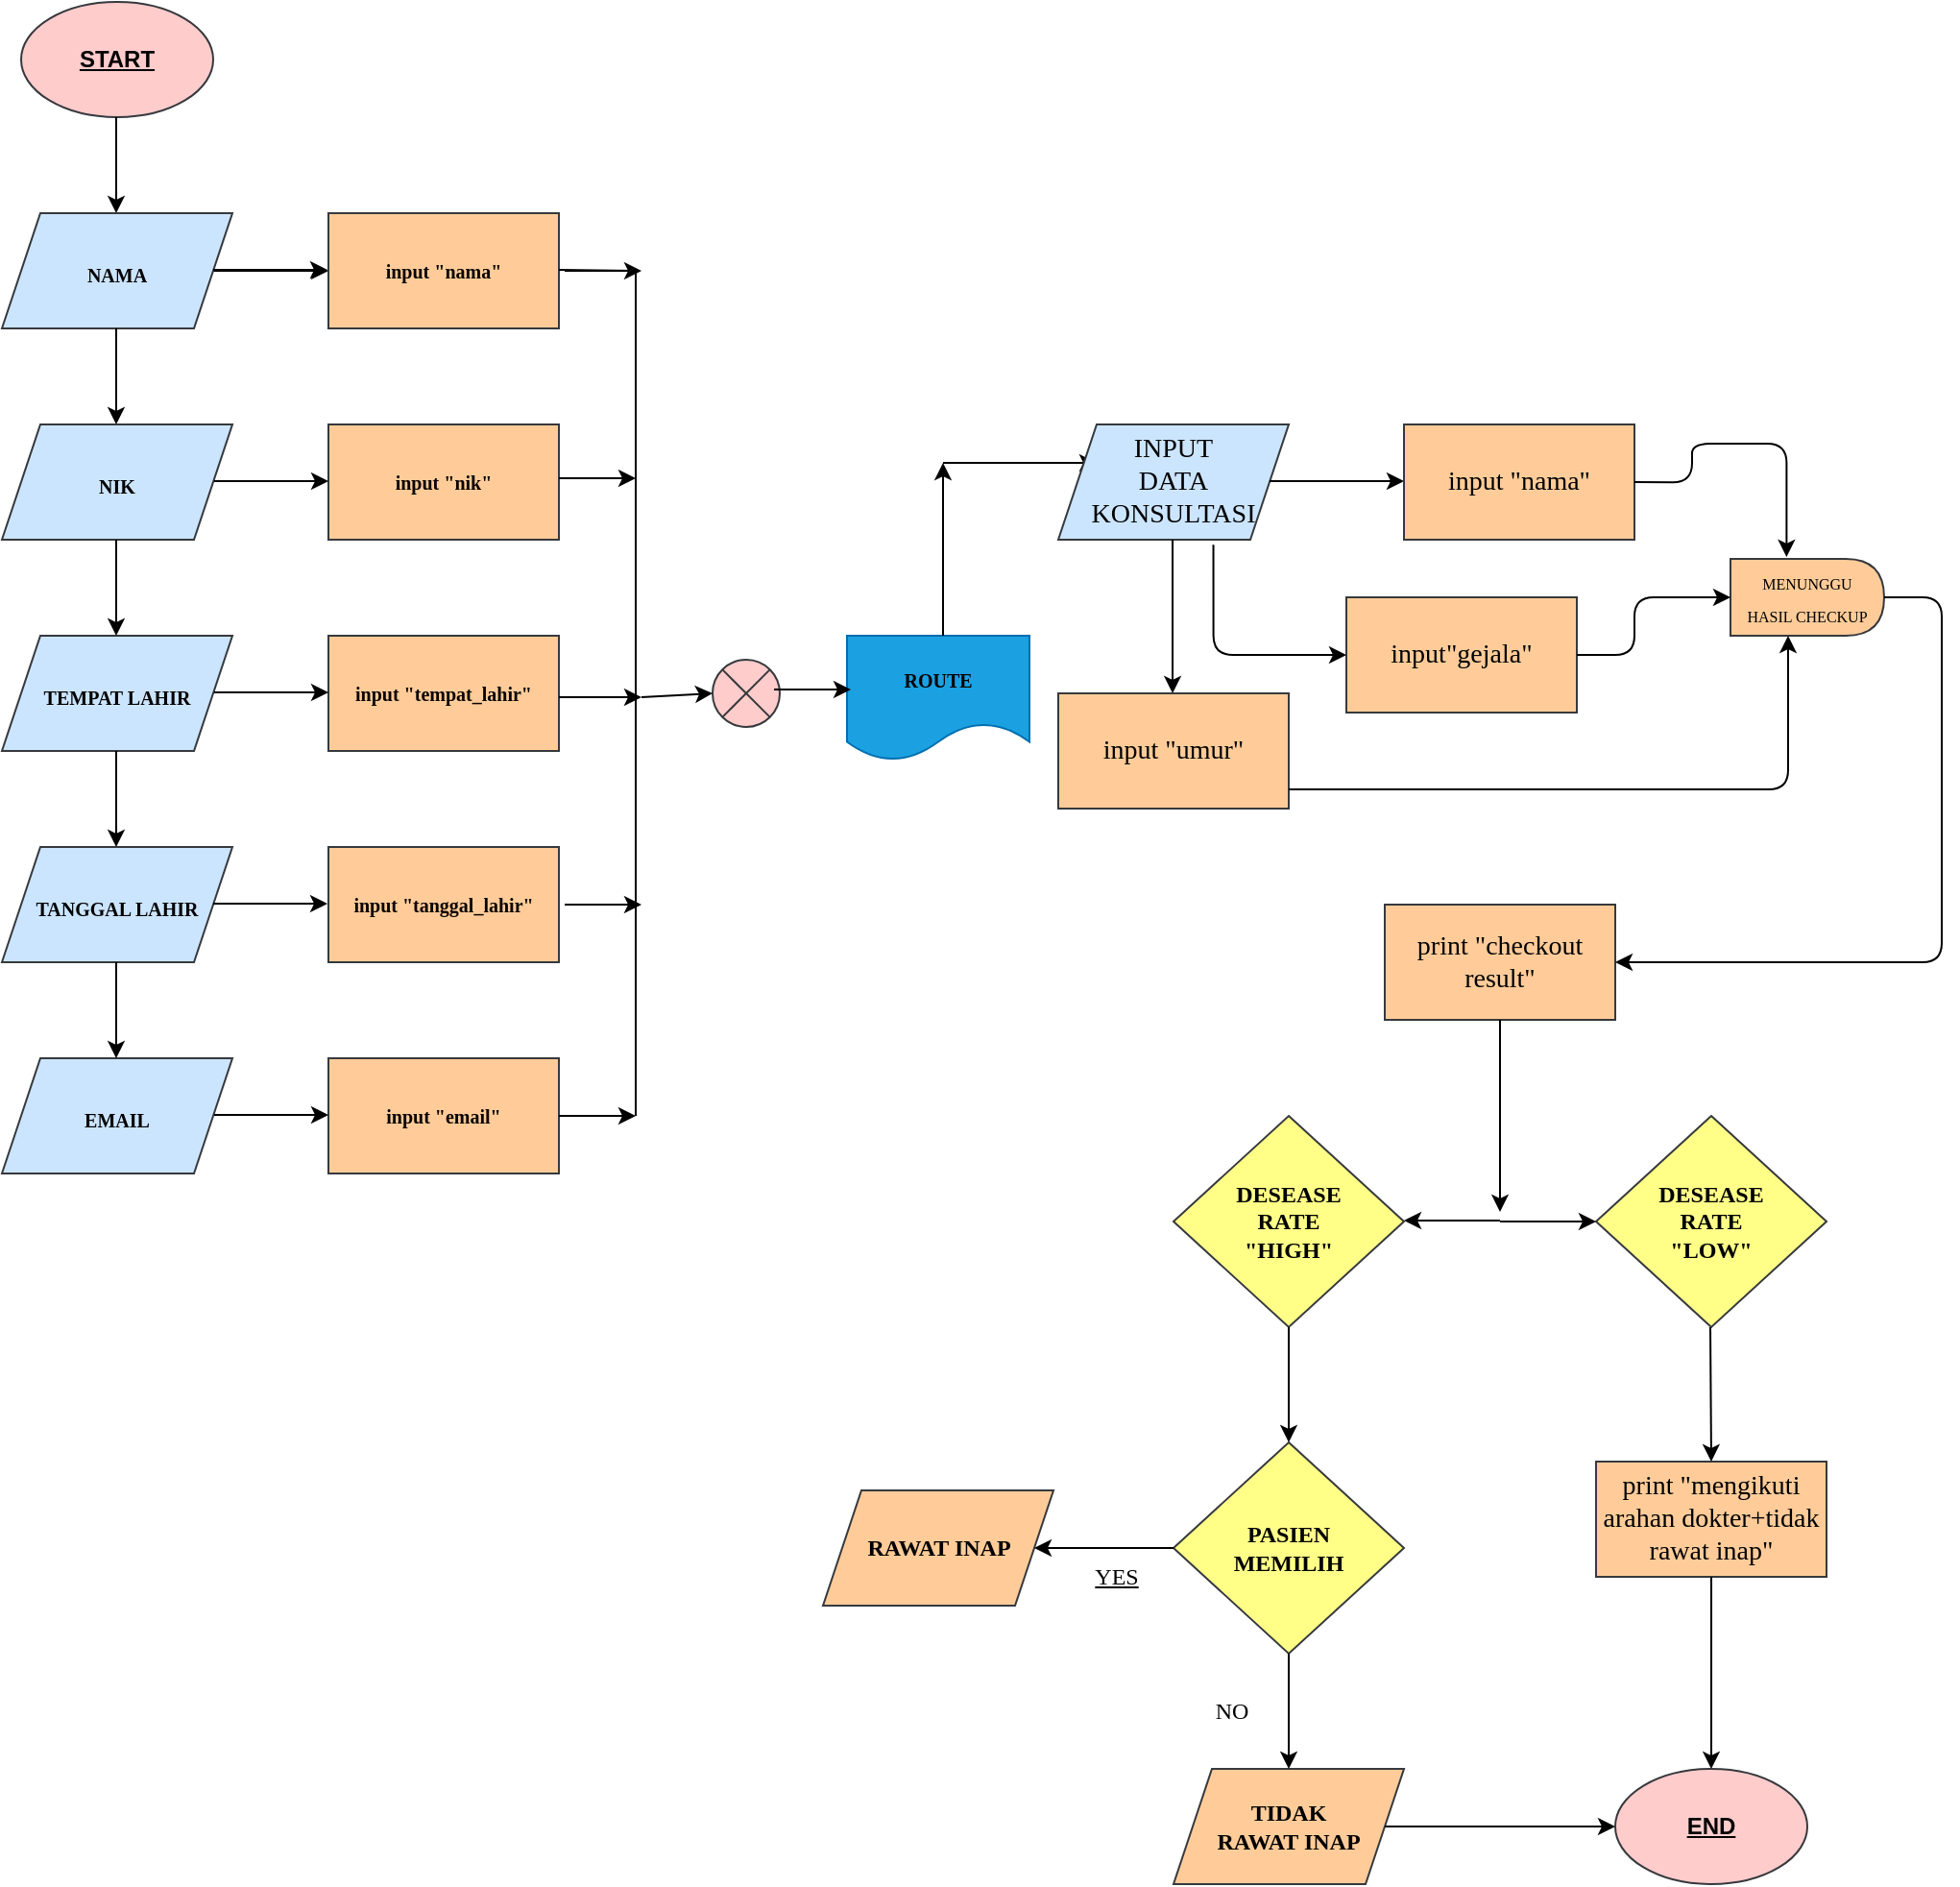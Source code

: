 <mxfile>
    <diagram id="Xf5GsuMawc0rOy-uEA9q" name="Page-1">
        <mxGraphModel dx="458" dy="490" grid="1" gridSize="10" guides="1" tooltips="1" connect="1" arrows="1" fold="1" page="1" pageScale="1" pageWidth="850" pageHeight="1100" background="#ffffff" math="0" shadow="0">
            <root>
                <mxCell id="0"/>
                <mxCell id="1" parent="0"/>
                <mxCell id="11" value="&lt;b&gt;&lt;u&gt;&lt;font color=&quot;#000000&quot;&gt;START&lt;/font&gt;&lt;/u&gt;&lt;/b&gt;" style="ellipse;whiteSpace=wrap;html=1;fillColor=#ffcccc;strokeColor=#36393d;shadow=0;sketch=0;" vertex="1" parent="1">
                    <mxGeometry x="40" y="90" width="100" height="60" as="geometry"/>
                </mxCell>
                <mxCell id="14" value="" style="endArrow=classic;html=1;labelBackgroundColor=default;fontFamily=Times New Roman;fontSize=18;fontColor=#FDFCFF;strokeColor=#000000;" edge="1" parent="1">
                    <mxGeometry width="50" height="50" relative="1" as="geometry">
                        <mxPoint x="89.5" y="150" as="sourcePoint"/>
                        <mxPoint x="89.5" y="200" as="targetPoint"/>
                    </mxGeometry>
                </mxCell>
                <mxCell id="32" value="" style="edgeStyle=none;html=1;labelBackgroundColor=default;fontFamily=Times New Roman;fontSize=10;fontColor=#0A0300;strokeColor=#000000;" edge="1" parent="1" source="15" target="26">
                    <mxGeometry relative="1" as="geometry"/>
                </mxCell>
                <mxCell id="15" value="&lt;font style=&quot;font-size: 10px&quot;&gt;&lt;font color=&quot;#000000&quot;&gt;&lt;b&gt;NAMA&lt;/b&gt;&lt;/font&gt;&lt;br&gt;&lt;/font&gt;" style="shape=parallelogram;perimeter=parallelogramPerimeter;whiteSpace=wrap;html=1;fixedSize=1;shadow=0;sketch=0;fontFamily=Times New Roman;fontSize=18;strokeColor=#36393d;fillColor=#cce5ff;" vertex="1" parent="1">
                    <mxGeometry x="30" y="200" width="120" height="60" as="geometry"/>
                </mxCell>
                <mxCell id="17" value="" style="endArrow=classic;html=1;labelBackgroundColor=default;fontFamily=Times New Roman;fontSize=18;fontColor=#FDFCFF;strokeColor=#000000;" edge="1" parent="1">
                    <mxGeometry width="50" height="50" relative="1" as="geometry">
                        <mxPoint x="89.5" y="260" as="sourcePoint"/>
                        <mxPoint x="89.5" y="310" as="targetPoint"/>
                    </mxGeometry>
                </mxCell>
                <mxCell id="18" value="&lt;font style=&quot;font-size: 10px&quot;&gt;&lt;font color=&quot;#000000&quot;&gt;&lt;b&gt;NIK&lt;/b&gt;&lt;/font&gt;&lt;br&gt;&lt;/font&gt;" style="shape=parallelogram;perimeter=parallelogramPerimeter;whiteSpace=wrap;html=1;fixedSize=1;shadow=0;sketch=0;fontFamily=Times New Roman;fontSize=18;strokeColor=#36393d;fillColor=#cce5ff;" vertex="1" parent="1">
                    <mxGeometry x="30" y="310" width="120" height="60" as="geometry"/>
                </mxCell>
                <mxCell id="19" value="&lt;font style=&quot;font-size: 10px&quot;&gt;&lt;font color=&quot;#000000&quot;&gt;&lt;b&gt;TEMPAT LAHIR&lt;/b&gt;&lt;/font&gt;&lt;br&gt;&lt;/font&gt;" style="shape=parallelogram;perimeter=parallelogramPerimeter;whiteSpace=wrap;html=1;fixedSize=1;shadow=0;sketch=0;fontFamily=Times New Roman;fontSize=18;strokeColor=#36393d;fillColor=#cce5ff;" vertex="1" parent="1">
                    <mxGeometry x="30" y="420" width="120" height="60" as="geometry"/>
                </mxCell>
                <mxCell id="20" value="&lt;font style=&quot;font-size: 10px&quot;&gt;&lt;font color=&quot;#000000&quot;&gt;&lt;b&gt;TANGGAL LAHIR&lt;/b&gt;&lt;/font&gt;&lt;br&gt;&lt;/font&gt;" style="shape=parallelogram;perimeter=parallelogramPerimeter;whiteSpace=wrap;html=1;fixedSize=1;shadow=0;sketch=0;fontFamily=Times New Roman;fontSize=18;strokeColor=#36393d;fillColor=#cce5ff;" vertex="1" parent="1">
                    <mxGeometry x="30" y="530" width="120" height="60" as="geometry"/>
                </mxCell>
                <mxCell id="21" value="&lt;font style=&quot;font-size: 10px&quot;&gt;&lt;font color=&quot;#000000&quot;&gt;&lt;b&gt;EMAIL&lt;/b&gt;&lt;/font&gt;&lt;br&gt;&lt;/font&gt;" style="shape=parallelogram;perimeter=parallelogramPerimeter;whiteSpace=wrap;html=1;fixedSize=1;shadow=0;sketch=0;fontFamily=Times New Roman;fontSize=18;strokeColor=#36393d;fillColor=#cce5ff;" vertex="1" parent="1">
                    <mxGeometry x="30" y="640" width="120" height="60" as="geometry"/>
                </mxCell>
                <mxCell id="22" value="" style="endArrow=classic;html=1;labelBackgroundColor=default;fontFamily=Times New Roman;fontSize=18;fontColor=#FDFCFF;strokeColor=#000000;" edge="1" parent="1">
                    <mxGeometry width="50" height="50" relative="1" as="geometry">
                        <mxPoint x="89.5" y="370" as="sourcePoint"/>
                        <mxPoint x="89.5" y="420" as="targetPoint"/>
                    </mxGeometry>
                </mxCell>
                <mxCell id="23" value="" style="endArrow=classic;html=1;labelBackgroundColor=default;fontFamily=Times New Roman;fontSize=18;fontColor=#FDFCFF;strokeColor=#000000;" edge="1" parent="1">
                    <mxGeometry width="50" height="50" relative="1" as="geometry">
                        <mxPoint x="89.5" y="480" as="sourcePoint"/>
                        <mxPoint x="89.5" y="530" as="targetPoint"/>
                    </mxGeometry>
                </mxCell>
                <mxCell id="24" value="" style="endArrow=classic;html=1;labelBackgroundColor=default;fontFamily=Times New Roman;fontSize=18;fontColor=#FDFCFF;strokeColor=#000000;" edge="1" parent="1">
                    <mxGeometry width="50" height="50" relative="1" as="geometry">
                        <mxPoint x="89.5" y="590" as="sourcePoint"/>
                        <mxPoint x="89.5" y="640" as="targetPoint"/>
                    </mxGeometry>
                </mxCell>
                <mxCell id="26" value="&lt;font color=&quot;#0a0300&quot;&gt;&lt;b&gt;input &quot;nama&quot;&lt;/b&gt;&lt;/font&gt;" style="rounded=0;whiteSpace=wrap;html=1;shadow=0;sketch=0;fontFamily=Times New Roman;fontSize=10;strokeColor=#36393d;fillColor=#ffcc99;" vertex="1" parent="1">
                    <mxGeometry x="200" y="200" width="120" height="60" as="geometry"/>
                </mxCell>
                <mxCell id="27" value="" style="endArrow=classic;html=1;labelBackgroundColor=default;fontFamily=Times New Roman;fontSize=18;fontColor=#FDFCFF;strokeColor=#000000;" edge="1" parent="1">
                    <mxGeometry width="50" height="50" relative="1" as="geometry">
                        <mxPoint x="140" y="229.5" as="sourcePoint"/>
                        <mxPoint x="199.5" y="229.5" as="targetPoint"/>
                    </mxGeometry>
                </mxCell>
                <mxCell id="28" value="&lt;font color=&quot;#0a0300&quot;&gt;&lt;b&gt;input &quot;nik&quot;&lt;/b&gt;&lt;/font&gt;" style="rounded=0;whiteSpace=wrap;html=1;shadow=0;sketch=0;fontFamily=Times New Roman;fontSize=10;strokeColor=#36393d;fillColor=#ffcc99;" vertex="1" parent="1">
                    <mxGeometry x="200" y="310" width="120" height="60" as="geometry"/>
                </mxCell>
                <mxCell id="29" value="&lt;font color=&quot;#0a0300&quot;&gt;&lt;b&gt;input &quot;tempat_lahir&quot;&lt;/b&gt;&lt;/font&gt;" style="rounded=0;whiteSpace=wrap;html=1;shadow=0;sketch=0;fontFamily=Times New Roman;fontSize=10;strokeColor=#36393d;fillColor=#ffcc99;" vertex="1" parent="1">
                    <mxGeometry x="200" y="420" width="120" height="60" as="geometry"/>
                </mxCell>
                <mxCell id="30" value="&lt;font color=&quot;#0a0300&quot;&gt;&lt;b&gt;input &quot;tanggal_lahir&quot;&lt;/b&gt;&lt;/font&gt;" style="rounded=0;whiteSpace=wrap;html=1;shadow=0;sketch=0;fontFamily=Times New Roman;fontSize=10;strokeColor=#36393d;fillColor=#ffcc99;" vertex="1" parent="1">
                    <mxGeometry x="200" y="530" width="120" height="60" as="geometry"/>
                </mxCell>
                <mxCell id="31" value="&lt;font color=&quot;#0a0300&quot;&gt;&lt;b&gt;input &quot;email&quot;&lt;/b&gt;&lt;/font&gt;" style="rounded=0;whiteSpace=wrap;html=1;shadow=0;sketch=0;fontFamily=Times New Roman;fontSize=10;strokeColor=#36393d;fillColor=#ffcc99;" vertex="1" parent="1">
                    <mxGeometry x="200" y="640" width="120" height="60" as="geometry"/>
                </mxCell>
                <mxCell id="33" value="" style="endArrow=classic;html=1;labelBackgroundColor=default;fontFamily=Times New Roman;fontSize=18;fontColor=#FDFCFF;strokeColor=#000000;" edge="1" parent="1">
                    <mxGeometry width="50" height="50" relative="1" as="geometry">
                        <mxPoint x="140.5" y="339.5" as="sourcePoint"/>
                        <mxPoint x="200" y="339.5" as="targetPoint"/>
                    </mxGeometry>
                </mxCell>
                <mxCell id="34" value="" style="endArrow=classic;html=1;labelBackgroundColor=default;fontFamily=Times New Roman;fontSize=18;fontColor=#FDFCFF;strokeColor=#000000;" edge="1" parent="1">
                    <mxGeometry width="50" height="50" relative="1" as="geometry">
                        <mxPoint x="140.5" y="449.5" as="sourcePoint"/>
                        <mxPoint x="200" y="449.5" as="targetPoint"/>
                    </mxGeometry>
                </mxCell>
                <mxCell id="35" value="" style="endArrow=classic;html=1;labelBackgroundColor=default;fontFamily=Times New Roman;fontSize=18;fontColor=#FDFCFF;strokeColor=#000000;" edge="1" parent="1">
                    <mxGeometry width="50" height="50" relative="1" as="geometry">
                        <mxPoint x="140" y="559.5" as="sourcePoint"/>
                        <mxPoint x="199.5" y="559.5" as="targetPoint"/>
                    </mxGeometry>
                </mxCell>
                <mxCell id="36" value="" style="endArrow=classic;html=1;labelBackgroundColor=default;fontFamily=Times New Roman;fontSize=18;fontColor=#FDFCFF;strokeColor=#000000;" edge="1" parent="1">
                    <mxGeometry width="50" height="50" relative="1" as="geometry">
                        <mxPoint x="140.5" y="669.5" as="sourcePoint"/>
                        <mxPoint x="200" y="669.5" as="targetPoint"/>
                    </mxGeometry>
                </mxCell>
                <mxCell id="38" value="" style="shape=sumEllipse;perimeter=ellipsePerimeter;whiteSpace=wrap;html=1;backgroundOutline=1;shadow=0;sketch=0;fontFamily=Times New Roman;fontSize=10;strokeColor=#36393d;fillColor=#ffcccc;" vertex="1" parent="1">
                    <mxGeometry x="400" y="432.5" width="35" height="35" as="geometry"/>
                </mxCell>
                <mxCell id="39" value="&lt;font color=&quot;#030303&quot;&gt;&lt;b&gt;ROUTE&lt;/b&gt;&lt;/font&gt;" style="shape=document;whiteSpace=wrap;html=1;boundedLbl=1;shadow=0;sketch=0;fontFamily=Times New Roman;fontSize=10;strokeColor=#006EAF;fillColor=#1ba1e2;fontColor=#ffffff;" vertex="1" parent="1">
                    <mxGeometry x="470" y="420" width="95" height="65" as="geometry"/>
                </mxCell>
                <mxCell id="41" value="" style="endArrow=none;html=1;labelBackgroundColor=default;fontFamily=Times New Roman;fontSize=10;fontColor=#0A0300;strokeColor=#000000;" edge="1" parent="1">
                    <mxGeometry width="50" height="50" relative="1" as="geometry">
                        <mxPoint x="320" y="229.5" as="sourcePoint"/>
                        <mxPoint x="360" y="230" as="targetPoint"/>
                    </mxGeometry>
                </mxCell>
                <mxCell id="42" value="" style="endArrow=none;html=1;labelBackgroundColor=default;fontFamily=Times New Roman;fontSize=10;fontColor=#0A0300;strokeColor=#000000;" edge="1" parent="1">
                    <mxGeometry width="50" height="50" relative="1" as="geometry">
                        <mxPoint x="360" y="670" as="sourcePoint"/>
                        <mxPoint x="360" y="230" as="targetPoint"/>
                    </mxGeometry>
                </mxCell>
                <mxCell id="43" value="" style="endArrow=none;html=1;labelBackgroundColor=default;fontFamily=Times New Roman;fontSize=10;fontColor=#0A0300;strokeColor=#000000;" edge="1" parent="1">
                    <mxGeometry width="50" height="50" relative="1" as="geometry">
                        <mxPoint x="325" y="670" as="sourcePoint"/>
                        <mxPoint x="350" y="670" as="targetPoint"/>
                    </mxGeometry>
                </mxCell>
                <mxCell id="44" value="" style="endArrow=classic;html=1;labelBackgroundColor=default;fontFamily=Times New Roman;fontSize=10;fontColor=#0A0300;strokeColor=#000000;" edge="1" parent="1">
                    <mxGeometry width="50" height="50" relative="1" as="geometry">
                        <mxPoint x="320" y="670" as="sourcePoint"/>
                        <mxPoint x="360" y="670" as="targetPoint"/>
                    </mxGeometry>
                </mxCell>
                <mxCell id="45" value="" style="endArrow=classic;html=1;labelBackgroundColor=default;fontFamily=Times New Roman;fontSize=10;fontColor=#0A0300;strokeColor=#000000;" edge="1" parent="1">
                    <mxGeometry width="50" height="50" relative="1" as="geometry">
                        <mxPoint x="323" y="560" as="sourcePoint"/>
                        <mxPoint x="363" y="560" as="targetPoint"/>
                    </mxGeometry>
                </mxCell>
                <mxCell id="46" value="" style="endArrow=classic;html=1;labelBackgroundColor=default;fontFamily=Times New Roman;fontSize=10;fontColor=#0A0300;strokeColor=#000000;" edge="1" parent="1">
                    <mxGeometry width="50" height="50" relative="1" as="geometry">
                        <mxPoint x="320" y="452" as="sourcePoint"/>
                        <mxPoint x="363" y="452" as="targetPoint"/>
                    </mxGeometry>
                </mxCell>
                <mxCell id="47" value="" style="endArrow=classic;html=1;labelBackgroundColor=default;fontFamily=Times New Roman;fontSize=10;fontColor=#0A0300;strokeColor=#000000;" edge="1" parent="1">
                    <mxGeometry width="50" height="50" relative="1" as="geometry">
                        <mxPoint x="320" y="338" as="sourcePoint"/>
                        <mxPoint x="360" y="338" as="targetPoint"/>
                    </mxGeometry>
                </mxCell>
                <mxCell id="48" value="" style="endArrow=classic;html=1;labelBackgroundColor=default;fontFamily=Times New Roman;fontSize=10;fontColor=#0A0300;strokeColor=#000000;" edge="1" parent="1">
                    <mxGeometry width="50" height="50" relative="1" as="geometry">
                        <mxPoint x="323" y="230" as="sourcePoint"/>
                        <mxPoint x="363" y="230" as="targetPoint"/>
                    </mxGeometry>
                </mxCell>
                <mxCell id="49" value="" style="endArrow=classic;html=1;labelBackgroundColor=default;fontFamily=Times New Roman;fontSize=10;fontColor=#0A0300;strokeColor=#000000;entryX=0;entryY=0.5;entryDx=0;entryDy=0;" edge="1" parent="1" target="38">
                    <mxGeometry width="50" height="50" relative="1" as="geometry">
                        <mxPoint x="363" y="452" as="sourcePoint"/>
                        <mxPoint x="430" y="452" as="targetPoint"/>
                    </mxGeometry>
                </mxCell>
                <mxCell id="50" value="" style="endArrow=classic;html=1;labelBackgroundColor=default;fontFamily=Times New Roman;fontSize=10;fontColor=#0A0300;strokeColor=#000000;" edge="1" parent="1">
                    <mxGeometry width="50" height="50" relative="1" as="geometry">
                        <mxPoint x="432" y="448" as="sourcePoint"/>
                        <mxPoint x="472" y="448" as="targetPoint"/>
                    </mxGeometry>
                </mxCell>
                <mxCell id="51" value="" style="endArrow=classic;html=1;labelBackgroundColor=default;fontFamily=Times New Roman;fontSize=14;fontColor=#030303;strokeColor=#000000;" edge="1" parent="1">
                    <mxGeometry width="50" height="50" relative="1" as="geometry">
                        <mxPoint x="520" y="420" as="sourcePoint"/>
                        <mxPoint x="520" y="330" as="targetPoint"/>
                    </mxGeometry>
                </mxCell>
                <mxCell id="52" value="" style="endArrow=classic;html=1;labelBackgroundColor=default;fontFamily=Times New Roman;fontSize=14;fontColor=#030303;strokeColor=#000000;" edge="1" parent="1">
                    <mxGeometry width="50" height="50" relative="1" as="geometry">
                        <mxPoint x="520" y="330" as="sourcePoint"/>
                        <mxPoint x="600" y="330" as="targetPoint"/>
                    </mxGeometry>
                </mxCell>
                <mxCell id="54" value="&lt;font color=&quot;#000000&quot;&gt;INPUT&lt;br&gt;DATA&lt;br&gt;KONSULTASI&lt;br&gt;&lt;/font&gt;" style="shape=parallelogram;perimeter=parallelogramPerimeter;whiteSpace=wrap;html=1;fixedSize=1;shadow=0;sketch=0;fontFamily=Times New Roman;fontSize=14;strokeColor=#36393d;fillColor=#cce5ff;" vertex="1" parent="1">
                    <mxGeometry x="580" y="310" width="120" height="60" as="geometry"/>
                </mxCell>
                <mxCell id="55" value="" style="endArrow=classic;html=1;labelBackgroundColor=default;fontFamily=Times New Roman;fontSize=14;fontColor=#000000;strokeColor=#000000;" edge="1" parent="1">
                    <mxGeometry width="50" height="50" relative="1" as="geometry">
                        <mxPoint x="690" y="339.52" as="sourcePoint"/>
                        <mxPoint x="760" y="339.52" as="targetPoint"/>
                    </mxGeometry>
                </mxCell>
                <mxCell id="56" value="" style="endArrow=classic;html=1;labelBackgroundColor=default;fontFamily=Times New Roman;fontSize=14;fontColor=#030303;strokeColor=#000000;" edge="1" parent="1">
                    <mxGeometry width="50" height="50" relative="1" as="geometry">
                        <mxPoint x="639.52" y="370" as="sourcePoint"/>
                        <mxPoint x="639.52" y="450" as="targetPoint"/>
                    </mxGeometry>
                </mxCell>
                <mxCell id="58" value="&lt;font color=&quot;#000000&quot;&gt;input &quot;nama&quot;&lt;/font&gt;" style="rounded=0;whiteSpace=wrap;html=1;shadow=0;sketch=0;fontFamily=Times New Roman;fontSize=14;strokeColor=#36393d;fillColor=#ffcc99;" vertex="1" parent="1">
                    <mxGeometry x="760" y="310" width="120" height="60" as="geometry"/>
                </mxCell>
                <mxCell id="59" value="&lt;font color=&quot;#000000&quot;&gt;input &quot;umur&quot;&lt;/font&gt;" style="rounded=0;whiteSpace=wrap;html=1;shadow=0;sketch=0;fontFamily=Times New Roman;fontSize=14;strokeColor=#36393d;fillColor=#ffcc99;" vertex="1" parent="1">
                    <mxGeometry x="580" y="450" width="120" height="60" as="geometry"/>
                </mxCell>
                <mxCell id="61" value="&lt;font color=&quot;#000000&quot;&gt;input&quot;gejala&quot;&lt;/font&gt;" style="rounded=0;whiteSpace=wrap;html=1;shadow=0;sketch=0;fontFamily=Times New Roman;fontSize=14;strokeColor=#36393d;fillColor=#ffcc99;" vertex="1" parent="1">
                    <mxGeometry x="730" y="400" width="120" height="60" as="geometry"/>
                </mxCell>
                <mxCell id="62" value="" style="edgeStyle=segmentEdgeStyle;endArrow=classic;html=1;labelBackgroundColor=default;fontFamily=Times New Roman;fontSize=14;fontColor=#000000;strokeColor=#000000;entryX=0;entryY=0.5;entryDx=0;entryDy=0;exitX=0.673;exitY=1.044;exitDx=0;exitDy=0;exitPerimeter=0;" edge="1" parent="1" source="54" target="61">
                    <mxGeometry width="50" height="50" relative="1" as="geometry">
                        <mxPoint x="660" y="380" as="sourcePoint"/>
                        <mxPoint x="710" y="430" as="targetPoint"/>
                        <Array as="points">
                            <mxPoint x="661" y="430"/>
                        </Array>
                    </mxGeometry>
                </mxCell>
                <mxCell id="63" value="&lt;font color=&quot;#000000&quot;&gt;&lt;font style=&quot;font-size: 8px&quot;&gt;MENUNGGU&lt;br&gt;HASIL CHECKUP&lt;/font&gt;&lt;br&gt;&lt;/font&gt;" style="shape=delay;whiteSpace=wrap;html=1;shadow=0;sketch=0;fontFamily=Times New Roman;fontSize=14;strokeColor=#36393d;fillColor=#ffcc99;gradientColor=none;" vertex="1" parent="1">
                    <mxGeometry x="930" y="380" width="80" height="40" as="geometry"/>
                </mxCell>
                <mxCell id="65" value="" style="edgeStyle=segmentEdgeStyle;endArrow=classic;html=1;labelBackgroundColor=default;fontFamily=Times New Roman;fontSize=8;fontColor=#000000;strokeColor=#000000;entryX=0.375;entryY=1;entryDx=0;entryDy=0;entryPerimeter=0;" edge="1" parent="1" target="63">
                    <mxGeometry width="50" height="50" relative="1" as="geometry">
                        <mxPoint x="700" y="500" as="sourcePoint"/>
                        <mxPoint x="960" y="430" as="targetPoint"/>
                        <Array as="points">
                            <mxPoint x="960" y="500"/>
                        </Array>
                    </mxGeometry>
                </mxCell>
                <mxCell id="66" value="" style="edgeStyle=segmentEdgeStyle;endArrow=classic;html=1;labelBackgroundColor=default;fontFamily=Times New Roman;fontSize=8;fontColor=#000000;strokeColor=#000000;entryX=0;entryY=0.5;entryDx=0;entryDy=0;exitX=1;exitY=0.5;exitDx=0;exitDy=0;" edge="1" parent="1" source="61" target="63">
                    <mxGeometry width="50" height="50" relative="1" as="geometry">
                        <mxPoint x="850" y="449.95" as="sourcePoint"/>
                        <mxPoint x="900" y="399.95" as="targetPoint"/>
                        <Array as="points">
                            <mxPoint x="880" y="430"/>
                            <mxPoint x="880" y="400"/>
                        </Array>
                    </mxGeometry>
                </mxCell>
                <mxCell id="70" value="" style="edgeStyle=segmentEdgeStyle;endArrow=classic;html=1;labelBackgroundColor=default;fontFamily=Times New Roman;fontSize=8;fontColor=#000000;strokeColor=#000000;exitX=1;exitY=0.501;exitDx=0;exitDy=0;exitPerimeter=0;entryX=0.365;entryY=-0.026;entryDx=0;entryDy=0;entryPerimeter=0;" edge="1" parent="1" source="58" target="63">
                    <mxGeometry width="50" height="50" relative="1" as="geometry">
                        <mxPoint x="890" y="340" as="sourcePoint"/>
                        <mxPoint x="960" y="370" as="targetPoint"/>
                        <Array as="points">
                            <mxPoint x="910" y="340"/>
                            <mxPoint x="910" y="320"/>
                            <mxPoint x="959" y="320"/>
                        </Array>
                    </mxGeometry>
                </mxCell>
                <mxCell id="71" value="&lt;font color=&quot;#000000&quot;&gt;print &quot;checkout result&quot;&lt;/font&gt;" style="rounded=0;whiteSpace=wrap;html=1;shadow=0;sketch=0;fontFamily=Times New Roman;fontSize=14;strokeColor=#36393d;fillColor=#ffcc99;" vertex="1" parent="1">
                    <mxGeometry x="750" y="560" width="120" height="60" as="geometry"/>
                </mxCell>
                <mxCell id="72" value="" style="edgeStyle=segmentEdgeStyle;endArrow=classic;html=1;labelBackgroundColor=default;fontFamily=Times New Roman;fontSize=8;fontColor=#000000;strokeColor=#000000;entryX=1;entryY=0.5;entryDx=0;entryDy=0;" edge="1" parent="1" target="71">
                    <mxGeometry width="50" height="50" relative="1" as="geometry">
                        <mxPoint x="1010" y="400" as="sourcePoint"/>
                        <mxPoint x="1040" y="590" as="targetPoint"/>
                        <Array as="points">
                            <mxPoint x="1040" y="400"/>
                            <mxPoint x="1040" y="590"/>
                        </Array>
                    </mxGeometry>
                </mxCell>
                <mxCell id="73" value="&lt;font color=&quot;#000000&quot;&gt;&lt;b&gt;&lt;font style=&quot;font-size: 12px&quot;&gt;DESEASE&lt;br&gt;RATE&lt;br&gt;&quot;HIGH&quot;&lt;/font&gt;&lt;br&gt;&lt;/b&gt;&lt;/font&gt;" style="rhombus;whiteSpace=wrap;html=1;shadow=0;sketch=0;fontFamily=Times New Roman;fontSize=8;strokeColor=#36393d;fillColor=#ffff88;" vertex="1" parent="1">
                    <mxGeometry x="640" y="670" width="120" height="110" as="geometry"/>
                </mxCell>
                <mxCell id="75" value="" style="endArrow=classic;html=1;labelBackgroundColor=default;fontFamily=Times New Roman;fontSize=8;fontColor=#000000;strokeColor=#000000;exitX=0.5;exitY=1;exitDx=0;exitDy=0;" edge="1" parent="1" source="71">
                    <mxGeometry width="50" height="50" relative="1" as="geometry">
                        <mxPoint x="795" y="690" as="sourcePoint"/>
                        <mxPoint x="810" y="720" as="targetPoint"/>
                    </mxGeometry>
                </mxCell>
                <mxCell id="77" value="" style="endArrow=classic;html=1;labelBackgroundColor=default;fontFamily=Times New Roman;fontSize=8;fontColor=#000000;strokeColor=#000000;" edge="1" parent="1">
                    <mxGeometry width="50" height="50" relative="1" as="geometry">
                        <mxPoint x="810" y="724.5" as="sourcePoint"/>
                        <mxPoint x="760" y="724.5" as="targetPoint"/>
                    </mxGeometry>
                </mxCell>
                <mxCell id="78" value="&lt;font color=&quot;#000000&quot;&gt;&lt;b&gt;PASIEN&lt;br&gt;MEMILIH&lt;/b&gt;&lt;/font&gt;" style="rhombus;whiteSpace=wrap;html=1;shadow=0;sketch=0;fontFamily=Times New Roman;fontSize=12;strokeColor=#36393d;fillColor=#ffff88;" vertex="1" parent="1">
                    <mxGeometry x="640" y="840" width="120" height="110" as="geometry"/>
                </mxCell>
                <mxCell id="79" value="" style="endArrow=classic;html=1;labelBackgroundColor=default;fontFamily=Times New Roman;fontSize=12;fontColor=#000000;strokeColor=#000000;entryX=0.5;entryY=0;entryDx=0;entryDy=0;" edge="1" parent="1" target="78">
                    <mxGeometry width="50" height="50" relative="1" as="geometry">
                        <mxPoint x="700" y="780" as="sourcePoint"/>
                        <mxPoint x="750" y="730" as="targetPoint"/>
                    </mxGeometry>
                </mxCell>
                <mxCell id="80" value="&lt;font color=&quot;#000000&quot;&gt;&lt;b&gt;RAWAT INAP&lt;/b&gt;&lt;/font&gt;" style="shape=parallelogram;perimeter=parallelogramPerimeter;whiteSpace=wrap;html=1;fixedSize=1;shadow=0;sketch=0;fontFamily=Times New Roman;fontSize=12;strokeColor=#36393d;fillColor=#ffcc99;" vertex="1" parent="1">
                    <mxGeometry x="457.5" y="865" width="120" height="60" as="geometry"/>
                </mxCell>
                <mxCell id="81" value="&lt;b&gt;&lt;font color=&quot;#000000&quot;&gt;TIDAK&lt;br&gt;RAWAT INAP&lt;/font&gt;&lt;/b&gt;" style="shape=parallelogram;perimeter=parallelogramPerimeter;whiteSpace=wrap;html=1;fixedSize=1;shadow=0;sketch=0;fontFamily=Times New Roman;fontSize=12;strokeColor=#36393d;fillColor=#ffcc99;" vertex="1" parent="1">
                    <mxGeometry x="640" y="1010" width="120" height="60" as="geometry"/>
                </mxCell>
                <mxCell id="82" value="" style="endArrow=classic;html=1;labelBackgroundColor=default;fontFamily=Times New Roman;fontSize=12;fontColor=#000000;strokeColor=#000000;entryX=1;entryY=0.5;entryDx=0;entryDy=0;exitX=0;exitY=0.5;exitDx=0;exitDy=0;" edge="1" parent="1" source="78" target="80">
                    <mxGeometry width="50" height="50" relative="1" as="geometry">
                        <mxPoint x="570" y="940" as="sourcePoint"/>
                        <mxPoint x="620" y="890" as="targetPoint"/>
                    </mxGeometry>
                </mxCell>
                <mxCell id="83" value="YES" style="edgeLabel;html=1;align=center;verticalAlign=middle;resizable=0;points=[];fontSize=12;fontFamily=Times New Roman;fontColor=#000000;labelBackgroundColor=#FFFFFF;fontStyle=4" vertex="1" connectable="0" parent="82">
                    <mxGeometry x="-0.251" y="1" relative="1" as="geometry">
                        <mxPoint x="-3" y="14" as="offset"/>
                    </mxGeometry>
                </mxCell>
                <mxCell id="87" value="" style="endArrow=classic;html=1;labelBackgroundColor=default;fontFamily=Times New Roman;fontSize=12;fontColor=#000000;strokeColor=#000000;entryX=0.5;entryY=0;entryDx=0;entryDy=0;" edge="1" parent="1">
                    <mxGeometry width="50" height="50" relative="1" as="geometry">
                        <mxPoint x="700" y="950" as="sourcePoint"/>
                        <mxPoint x="700" y="1010" as="targetPoint"/>
                    </mxGeometry>
                </mxCell>
                <mxCell id="88" value="&lt;span style=&quot;background-color: rgb(255 , 255 , 255)&quot;&gt;NO&lt;/span&gt;" style="edgeLabel;html=1;align=center;verticalAlign=middle;resizable=0;points=[];fontSize=12;fontFamily=Times New Roman;fontColor=#000000;" vertex="1" connectable="0" parent="87">
                    <mxGeometry x="-0.544" y="2" relative="1" as="geometry">
                        <mxPoint x="-32" y="16" as="offset"/>
                    </mxGeometry>
                </mxCell>
                <mxCell id="89" value="&lt;font color=&quot;#000000&quot;&gt;&lt;b&gt;&lt;font style=&quot;font-size: 12px&quot;&gt;DESEASE&lt;br&gt;RATE&lt;br&gt;&quot;LOW&quot;&lt;/font&gt;&lt;br&gt;&lt;/b&gt;&lt;/font&gt;" style="rhombus;whiteSpace=wrap;html=1;shadow=0;sketch=0;fontFamily=Times New Roman;fontSize=8;strokeColor=#36393d;fillColor=#ffff88;" vertex="1" parent="1">
                    <mxGeometry x="860" y="670" width="120" height="110" as="geometry"/>
                </mxCell>
                <mxCell id="90" value="" style="endArrow=classic;html=1;labelBackgroundColor=default;fontFamily=Times New Roman;fontSize=8;fontColor=#000000;strokeColor=#000000;" edge="1" parent="1">
                    <mxGeometry width="50" height="50" relative="1" as="geometry">
                        <mxPoint x="810" y="725" as="sourcePoint"/>
                        <mxPoint x="860" y="725" as="targetPoint"/>
                    </mxGeometry>
                </mxCell>
                <mxCell id="91" value="&lt;font color=&quot;#000000&quot;&gt;print &quot;mengikuti arahan dokter+tidak rawat inap&quot;&lt;/font&gt;" style="rounded=0;whiteSpace=wrap;html=1;shadow=0;sketch=0;fontFamily=Times New Roman;fontSize=14;strokeColor=#36393d;fillColor=#ffcc99;" vertex="1" parent="1">
                    <mxGeometry x="860" y="850" width="120" height="60" as="geometry"/>
                </mxCell>
                <mxCell id="92" value="" style="endArrow=classic;html=1;labelBackgroundColor=default;fontFamily=Times New Roman;fontSize=8;fontColor=#000000;strokeColor=#000000;exitX=0.5;exitY=1;exitDx=0;exitDy=0;" edge="1" parent="1">
                    <mxGeometry width="50" height="50" relative="1" as="geometry">
                        <mxPoint x="919.5" y="780" as="sourcePoint"/>
                        <mxPoint x="920" y="850" as="targetPoint"/>
                    </mxGeometry>
                </mxCell>
                <mxCell id="93" value="" style="endArrow=classic;html=1;labelBackgroundColor=default;fontFamily=Times New Roman;fontSize=12;fontColor=#000000;strokeColor=#000000;entryX=0;entryY=0.5;entryDx=0;entryDy=0;" edge="1" parent="1" target="95">
                    <mxGeometry width="50" height="50" relative="1" as="geometry">
                        <mxPoint x="750" y="1040" as="sourcePoint"/>
                        <mxPoint x="850" y="1040" as="targetPoint"/>
                    </mxGeometry>
                </mxCell>
                <mxCell id="94" value="" style="endArrow=classic;html=1;labelBackgroundColor=default;fontFamily=Times New Roman;fontSize=12;fontColor=#000000;strokeColor=#000000;exitX=0.5;exitY=1;exitDx=0;exitDy=0;entryX=0.5;entryY=0;entryDx=0;entryDy=0;" edge="1" parent="1" source="91" target="95">
                    <mxGeometry width="50" height="50" relative="1" as="geometry">
                        <mxPoint x="860" y="920" as="sourcePoint"/>
                        <mxPoint x="920" y="980" as="targetPoint"/>
                    </mxGeometry>
                </mxCell>
                <mxCell id="95" value="&lt;b&gt;&lt;u&gt;&lt;font color=&quot;#000000&quot;&gt;END&lt;/font&gt;&lt;/u&gt;&lt;/b&gt;" style="ellipse;whiteSpace=wrap;html=1;fillColor=#ffcccc;strokeColor=#36393d;shadow=0;sketch=0;" vertex="1" parent="1">
                    <mxGeometry x="870" y="1010" width="100" height="60" as="geometry"/>
                </mxCell>
            </root>
        </mxGraphModel>
    </diagram>
</mxfile>